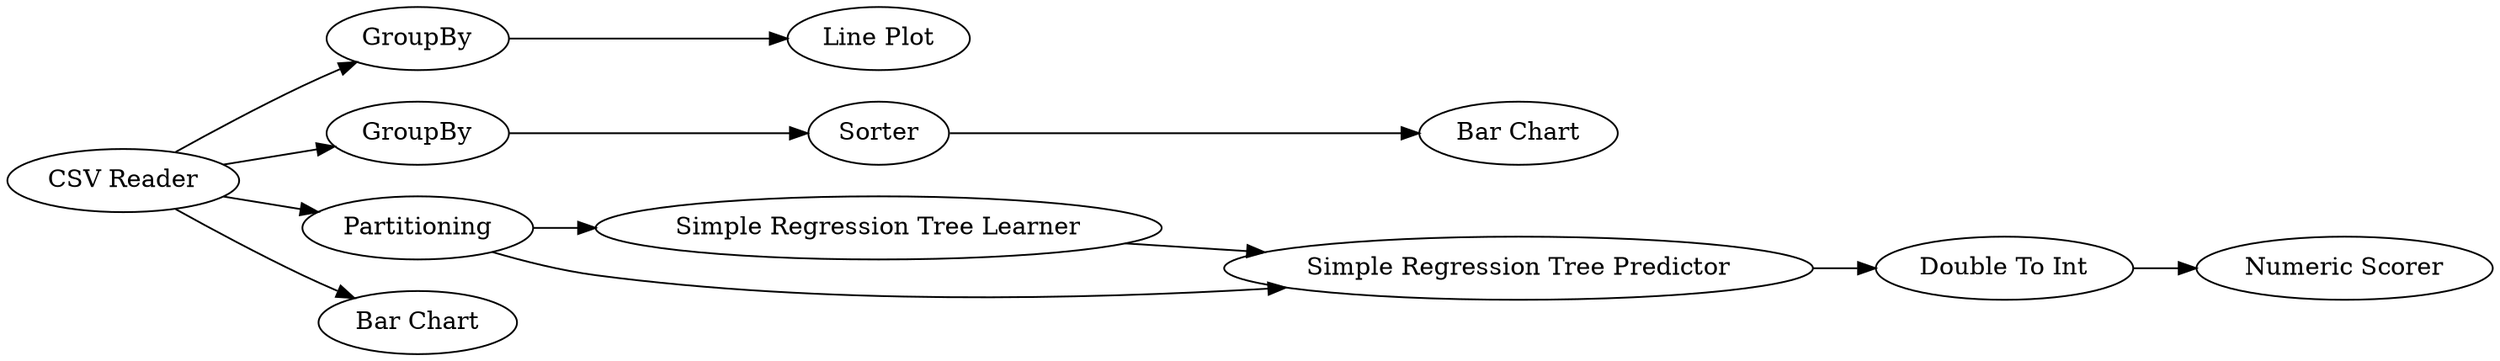 digraph {
	20 -> 21
	4 -> 3
	10 -> 9
	1 -> 2
	1 -> 10
	13 -> 16
	1 -> 13
	13 -> 17
	1 -> 6
	17 -> 20
	16 -> 17
	2 -> 4
	16 [label="Simple Regression Tree Learner"]
	13 [label=Partitioning]
	20 [label="Double To Int"]
	1 [label="CSV Reader"]
	9 [label="Line Plot"]
	4 [label=Sorter]
	21 [label="Numeric Scorer"]
	6 [label="Bar Chart"]
	17 [label="Simple Regression Tree Predictor"]
	3 [label="Bar Chart"]
	2 [label=GroupBy]
	10 [label=GroupBy]
	rankdir=LR
}
